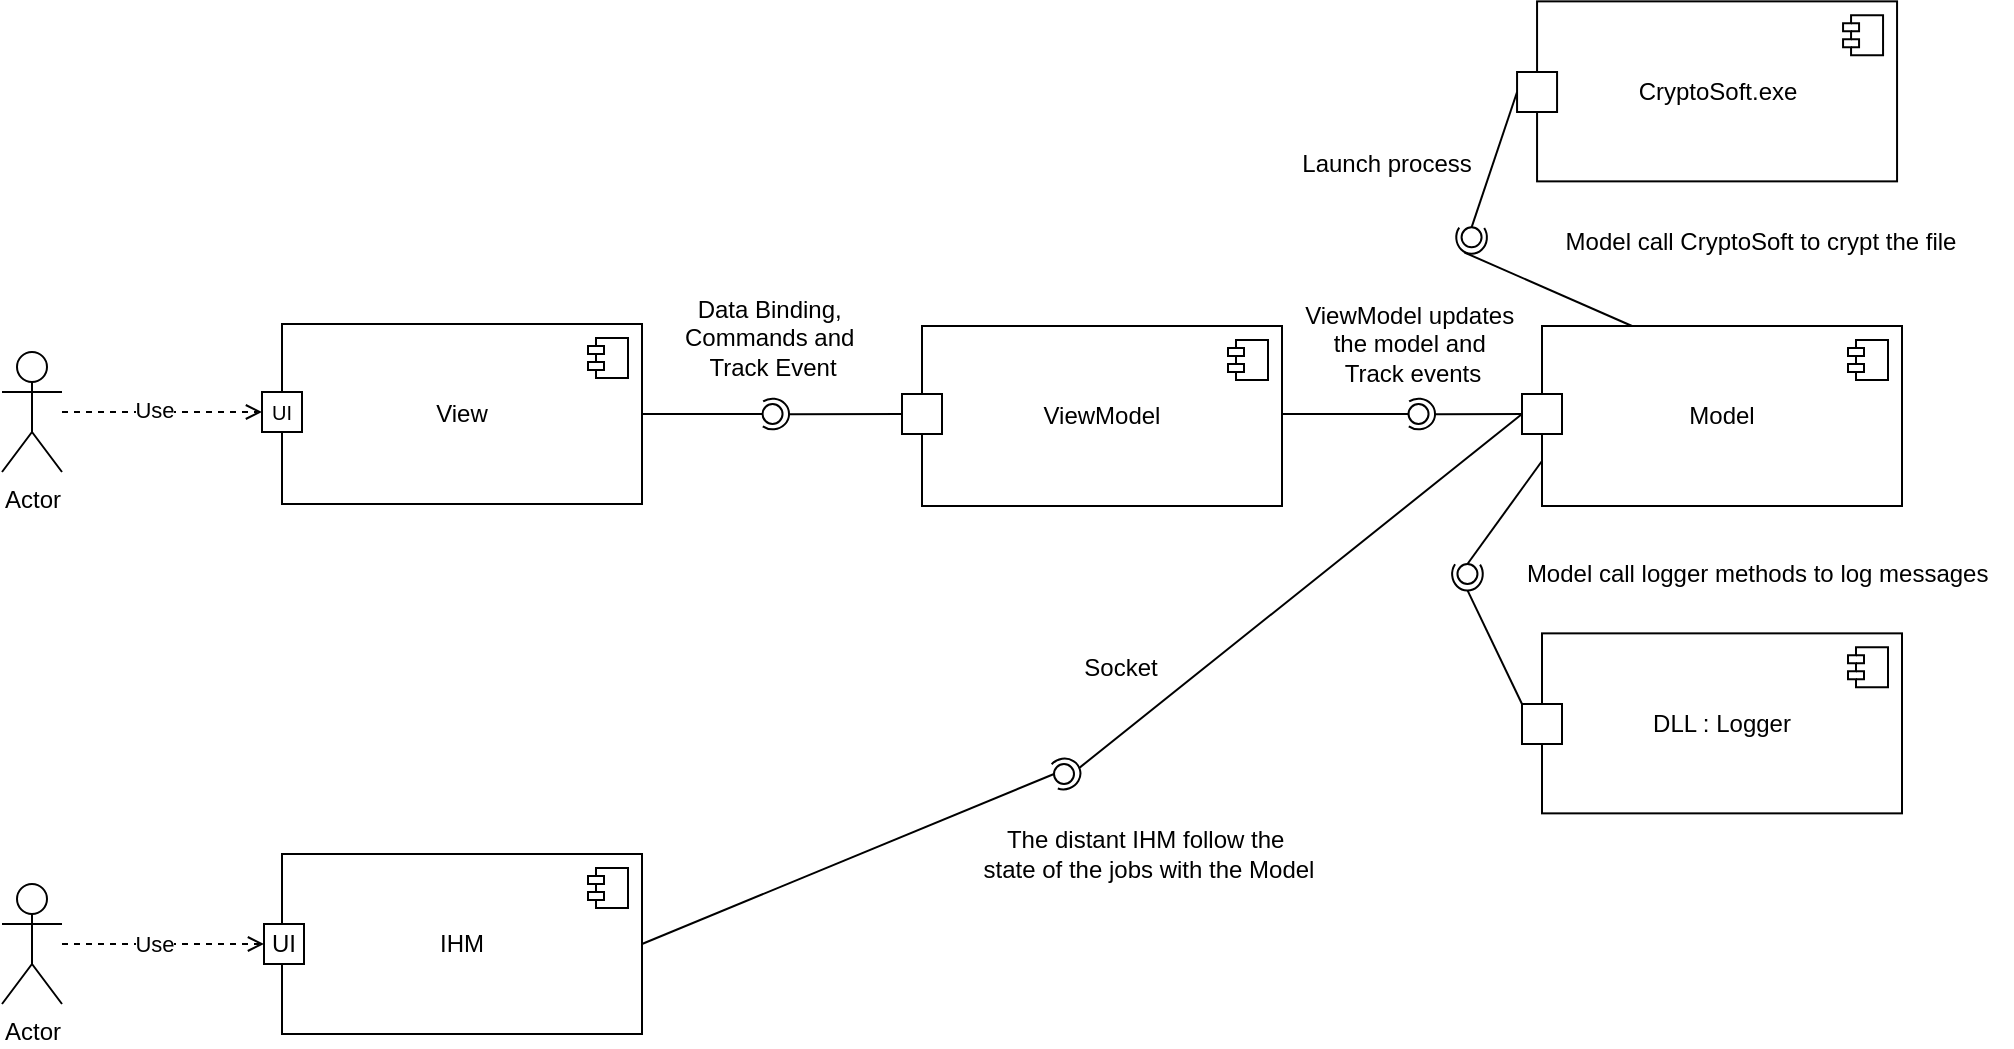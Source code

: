 <mxfile version="27.0.6">
  <diagram name="Page-1" id="gz-QfjbXlikXjazIlR9_">
    <mxGraphModel grid="0" page="0" gridSize="10" guides="1" tooltips="1" connect="1" arrows="1" fold="1" pageScale="1" pageWidth="827" pageHeight="1169" math="0" shadow="0">
      <root>
        <mxCell id="0" />
        <mxCell id="1" parent="0" />
        <mxCell id="FEoMIfNOsacfGY0lLskT-38" value="View" style="html=1;dropTarget=0;whiteSpace=wrap;" vertex="1" parent="1">
          <mxGeometry x="590" y="170" width="180" height="90" as="geometry" />
        </mxCell>
        <mxCell id="FEoMIfNOsacfGY0lLskT-39" value="" style="shape=module;jettyWidth=8;jettyHeight=4;" vertex="1" parent="FEoMIfNOsacfGY0lLskT-38">
          <mxGeometry x="1" width="20" height="20" relative="1" as="geometry">
            <mxPoint x="-27" y="7" as="offset" />
          </mxGeometry>
        </mxCell>
        <mxCell id="FEoMIfNOsacfGY0lLskT-40" value="ViewModel" style="html=1;dropTarget=0;whiteSpace=wrap;" vertex="1" parent="1">
          <mxGeometry x="910" y="171" width="180" height="90" as="geometry" />
        </mxCell>
        <mxCell id="FEoMIfNOsacfGY0lLskT-41" value="" style="shape=module;jettyWidth=8;jettyHeight=4;" vertex="1" parent="FEoMIfNOsacfGY0lLskT-40">
          <mxGeometry x="1" width="20" height="20" relative="1" as="geometry">
            <mxPoint x="-27" y="7" as="offset" />
          </mxGeometry>
        </mxCell>
        <mxCell id="FEoMIfNOsacfGY0lLskT-42" value="Model" style="html=1;dropTarget=0;whiteSpace=wrap;" vertex="1" parent="1">
          <mxGeometry x="1220" y="171" width="180" height="90" as="geometry" />
        </mxCell>
        <mxCell id="FEoMIfNOsacfGY0lLskT-43" value="" style="shape=module;jettyWidth=8;jettyHeight=4;" vertex="1" parent="FEoMIfNOsacfGY0lLskT-42">
          <mxGeometry x="1" width="20" height="20" relative="1" as="geometry">
            <mxPoint x="-27" y="7" as="offset" />
          </mxGeometry>
        </mxCell>
        <mxCell id="FEoMIfNOsacfGY0lLskT-44" value="DLL : Logger" style="html=1;dropTarget=0;whiteSpace=wrap;" vertex="1" parent="1">
          <mxGeometry x="1220" y="324.68" width="180" height="90" as="geometry" />
        </mxCell>
        <mxCell id="FEoMIfNOsacfGY0lLskT-45" value="" style="shape=module;jettyWidth=8;jettyHeight=4;" vertex="1" parent="FEoMIfNOsacfGY0lLskT-44">
          <mxGeometry x="1" width="20" height="20" relative="1" as="geometry">
            <mxPoint x="-27" y="7" as="offset" />
          </mxGeometry>
        </mxCell>
        <mxCell id="FEoMIfNOsacfGY0lLskT-46" value="Actor" style="shape=umlActor;verticalLabelPosition=bottom;verticalAlign=top;html=1;outlineConnect=0;" vertex="1" parent="1">
          <mxGeometry x="450" y="184" width="30" height="60" as="geometry" />
        </mxCell>
        <mxCell id="FEoMIfNOsacfGY0lLskT-47" value="" style="whiteSpace=wrap;html=1;aspect=fixed;" vertex="1" parent="1">
          <mxGeometry x="580" y="204" width="20" height="20" as="geometry" />
        </mxCell>
        <mxCell id="FEoMIfNOsacfGY0lLskT-48" value="&lt;font style=&quot;font-size: 10px;&quot;&gt;UI&lt;/font&gt;" style="text;html=1;align=center;verticalAlign=middle;whiteSpace=wrap;rounded=0;" vertex="1" parent="1">
          <mxGeometry x="560" y="199" width="60" height="30" as="geometry" />
        </mxCell>
        <mxCell id="FEoMIfNOsacfGY0lLskT-49" value="" style="endArrow=open;html=1;rounded=0;entryX=0;entryY=0.5;entryDx=0;entryDy=0;endFill=0;dashed=1;" edge="1" parent="1" source="FEoMIfNOsacfGY0lLskT-46" target="FEoMIfNOsacfGY0lLskT-47">
          <mxGeometry width="50" height="50" relative="1" as="geometry">
            <mxPoint x="570" y="390" as="sourcePoint" />
            <mxPoint x="620" y="340" as="targetPoint" />
            <Array as="points" />
          </mxGeometry>
        </mxCell>
        <mxCell id="FEoMIfNOsacfGY0lLskT-50" value="Use" style="edgeLabel;html=1;align=center;verticalAlign=middle;resizable=0;points=[];" connectable="0" vertex="1" parent="FEoMIfNOsacfGY0lLskT-49">
          <mxGeometry x="-0.091" y="1" relative="1" as="geometry">
            <mxPoint as="offset" />
          </mxGeometry>
        </mxCell>
        <mxCell id="7iOw_5FngOYFJy2I7HHK-38" value="" style="whiteSpace=wrap;html=1;aspect=fixed;" vertex="1" parent="1">
          <mxGeometry x="900" y="205" width="20" height="20" as="geometry" />
        </mxCell>
        <mxCell id="FEoMIfNOsacfGY0lLskT-51" value="" style="endArrow=none;html=1;rounded=0;exitX=1;exitY=0.5;exitDx=0;exitDy=0;entryX=0;entryY=0.5;entryDx=0;entryDy=0;" edge="1" parent="1" source="FEoMIfNOsacfGY0lLskT-38" target="FEoMIfNOsacfGY0lLskT-52">
          <mxGeometry width="50" height="50" relative="1" as="geometry">
            <mxPoint x="790" y="330" as="sourcePoint" />
            <mxPoint x="830" y="214" as="targetPoint" />
          </mxGeometry>
        </mxCell>
        <mxCell id="FEoMIfNOsacfGY0lLskT-52" value="" style="ellipse;whiteSpace=wrap;html=1;aspect=fixed;" vertex="1" parent="1">
          <mxGeometry x="830.27" y="210" width="10" height="10" as="geometry" />
        </mxCell>
        <mxCell id="FEoMIfNOsacfGY0lLskT-53" value="" style="endArrow=none;html=1;rounded=0;exitX=0.01;exitY=0.493;exitDx=0;exitDy=0;entryX=0;entryY=0.5;entryDx=0;entryDy=0;exitPerimeter=0;" edge="1" parent="1" source="FEoMIfNOsacfGY0lLskT-54" target="7iOw_5FngOYFJy2I7HHK-38">
          <mxGeometry width="50" height="50" relative="1" as="geometry">
            <mxPoint x="850" y="213.91" as="sourcePoint" />
            <mxPoint x="890" y="213.91" as="targetPoint" />
          </mxGeometry>
        </mxCell>
        <mxCell id="FEoMIfNOsacfGY0lLskT-54" value="" style="verticalLabelPosition=bottom;verticalAlign=top;html=1;shape=mxgraph.basic.arc;startAngle=0.404;endAngle=0.1;rotation=-180;" vertex="1" parent="1">
          <mxGeometry x="827" y="207.34" width="16.53" height="15.32" as="geometry" />
        </mxCell>
        <mxCell id="7iOw_5FngOYFJy2I7HHK-42" value="Data Binding,&amp;nbsp;&lt;div&gt;Commands and&amp;nbsp;&lt;/div&gt;&lt;div&gt;Track Event&lt;/div&gt;" style="text;html=1;align=center;verticalAlign=middle;resizable=0;points=[];autosize=1;strokeColor=none;fillColor=none;" vertex="1" parent="1">
          <mxGeometry x="780.27" y="147.34" width="110" height="60" as="geometry" />
        </mxCell>
        <mxCell id="7iOw_5FngOYFJy2I7HHK-43" value="ViewModel updates&amp;nbsp;&lt;div&gt;the model and&amp;nbsp;&lt;/div&gt;&lt;div&gt;Track events&lt;/div&gt;" style="text;html=1;align=center;verticalAlign=middle;resizable=0;points=[];autosize=1;strokeColor=none;fillColor=none;" vertex="1" parent="1">
          <mxGeometry x="1090" y="150" width="130" height="60" as="geometry" />
        </mxCell>
        <mxCell id="7iOw_5FngOYFJy2I7HHK-49" value="" style="ellipse;whiteSpace=wrap;html=1;aspect=fixed;" vertex="1" parent="1">
          <mxGeometry x="1153.27" y="210" width="10" height="10" as="geometry" />
        </mxCell>
        <mxCell id="7iOw_5FngOYFJy2I7HHK-50" value="" style="endArrow=none;html=1;rounded=0;exitX=0.01;exitY=0.493;exitDx=0;exitDy=0;entryX=0;entryY=0.5;entryDx=0;entryDy=0;exitPerimeter=0;" edge="1" parent="1" source="7iOw_5FngOYFJy2I7HHK-51">
          <mxGeometry width="50" height="50" relative="1" as="geometry">
            <mxPoint x="1170" y="214.91" as="sourcePoint" />
            <mxPoint x="1220" y="215" as="targetPoint" />
          </mxGeometry>
        </mxCell>
        <mxCell id="7iOw_5FngOYFJy2I7HHK-51" value="" style="verticalLabelPosition=bottom;verticalAlign=top;html=1;shape=mxgraph.basic.arc;startAngle=0.404;endAngle=0.1;rotation=-180;" vertex="1" parent="1">
          <mxGeometry x="1150" y="207.34" width="16.53" height="15.32" as="geometry" />
        </mxCell>
        <mxCell id="7iOw_5FngOYFJy2I7HHK-52" value="" style="endArrow=none;html=1;rounded=0;exitX=1;exitY=0.5;exitDx=0;exitDy=0;entryX=0;entryY=0.5;entryDx=0;entryDy=0;" edge="1" parent="1" target="7iOw_5FngOYFJy2I7HHK-49">
          <mxGeometry width="50" height="50" relative="1" as="geometry">
            <mxPoint x="1090" y="215" as="sourcePoint" />
            <mxPoint x="1230" y="224" as="targetPoint" />
          </mxGeometry>
        </mxCell>
        <mxCell id="FEoMIfNOsacfGY0lLskT-60" value="" style="endArrow=none;html=1;rounded=0;exitX=1;exitY=0.5;exitDx=0;exitDy=0;entryX=0;entryY=0.75;entryDx=0;entryDy=0;" edge="1" parent="1" source="7iOw_5FngOYFJy2I7HHK-54" target="FEoMIfNOsacfGY0lLskT-42">
          <mxGeometry width="50" height="50" relative="1" as="geometry">
            <mxPoint x="1161.954" y="340" as="sourcePoint" />
            <mxPoint x="1220" y="215" as="targetPoint" />
          </mxGeometry>
        </mxCell>
        <mxCell id="7iOw_5FngOYFJy2I7HHK-58" style="rounded=0;orthogonalLoop=1;jettySize=auto;html=1;exitX=0;exitY=0.5;exitDx=0;exitDy=0;entryX=0;entryY=0.5;entryDx=0;entryDy=0;endArrow=none;startFill=0;" edge="1" parent="1" source="7iOw_5FngOYFJy2I7HHK-61" target="FEoMIfNOsacfGY0lLskT-44">
          <mxGeometry relative="1" as="geometry" />
        </mxCell>
        <mxCell id="7iOw_5FngOYFJy2I7HHK-54" value="" style="ellipse;whiteSpace=wrap;html=1;aspect=fixed;rotation=-90;" vertex="1" parent="1">
          <mxGeometry x="1177.73" y="290" width="10" height="10" as="geometry" />
        </mxCell>
        <mxCell id="7iOw_5FngOYFJy2I7HHK-56" value="" style="verticalLabelPosition=bottom;verticalAlign=top;html=1;shape=mxgraph.basic.arc;startAngle=0.404;endAngle=0.1;rotation=-90;" vertex="1" parent="1">
          <mxGeometry x="1174.46" y="287.34" width="16.53" height="15.32" as="geometry" />
        </mxCell>
        <mxCell id="FEoMIfNOsacfGY0lLskT-62" value="Model call logger methods to log messages&amp;nbsp;" style="text;html=1;align=center;verticalAlign=middle;resizable=0;points=[];autosize=1;strokeColor=none;fillColor=none;" vertex="1" parent="1">
          <mxGeometry x="1203" y="282" width="252" height="26" as="geometry" />
        </mxCell>
        <mxCell id="7iOw_5FngOYFJy2I7HHK-57" value="" style="whiteSpace=wrap;html=1;aspect=fixed;" vertex="1" parent="1">
          <mxGeometry x="1210" y="205" width="20" height="20" as="geometry" />
        </mxCell>
        <mxCell id="7iOw_5FngOYFJy2I7HHK-62" value="" style="rounded=0;orthogonalLoop=1;jettySize=auto;html=1;exitX=0.004;exitY=0.502;exitDx=0;exitDy=0;entryX=0;entryY=0;entryDx=0;entryDy=0;endArrow=none;startFill=0;exitPerimeter=0;" edge="1" parent="1" source="7iOw_5FngOYFJy2I7HHK-56" target="7iOw_5FngOYFJy2I7HHK-61">
          <mxGeometry relative="1" as="geometry">
            <mxPoint x="1183" y="300" as="sourcePoint" />
            <mxPoint x="1220" y="370" as="targetPoint" />
          </mxGeometry>
        </mxCell>
        <mxCell id="7iOw_5FngOYFJy2I7HHK-61" value="" style="whiteSpace=wrap;html=1;aspect=fixed;" vertex="1" parent="1">
          <mxGeometry x="1210" y="360" width="20" height="20" as="geometry" />
        </mxCell>
        <mxCell id="PVhSLUXcIGaHU8hDPBPC-1" value="CryptoSoft.exe" style="html=1;dropTarget=0;whiteSpace=wrap;" vertex="1" parent="1">
          <mxGeometry x="1217.53" y="8.68" width="180" height="90" as="geometry" />
        </mxCell>
        <mxCell id="PVhSLUXcIGaHU8hDPBPC-2" value="" style="shape=module;jettyWidth=8;jettyHeight=4;" vertex="1" parent="PVhSLUXcIGaHU8hDPBPC-1">
          <mxGeometry x="1" width="20" height="20" relative="1" as="geometry">
            <mxPoint x="-27" y="7" as="offset" />
          </mxGeometry>
        </mxCell>
        <mxCell id="PVhSLUXcIGaHU8hDPBPC-3" value="" style="endArrow=none;html=1;rounded=0;exitX=0.04;exitY=0.269;exitDx=0;exitDy=0;entryX=0.25;entryY=0;entryDx=0;entryDy=0;exitPerimeter=0;" edge="1" parent="1" source="PVhSLUXcIGaHU8hDPBPC-6" target="FEoMIfNOsacfGY0lLskT-42">
          <mxGeometry width="50" height="50" relative="1" as="geometry">
            <mxPoint x="1144.954" y="139" as="sourcePoint" />
            <mxPoint x="1203" y="38" as="targetPoint" />
          </mxGeometry>
        </mxCell>
        <mxCell id="PVhSLUXcIGaHU8hDPBPC-4" style="rounded=0;orthogonalLoop=1;jettySize=auto;html=1;exitX=0;exitY=0.5;exitDx=0;exitDy=0;entryX=0;entryY=0.5;entryDx=0;entryDy=0;endArrow=none;startFill=0;" edge="1" parent="1" source="PVhSLUXcIGaHU8hDPBPC-9" target="PVhSLUXcIGaHU8hDPBPC-1">
          <mxGeometry relative="1" as="geometry" />
        </mxCell>
        <mxCell id="PVhSLUXcIGaHU8hDPBPC-5" value="" style="ellipse;whiteSpace=wrap;html=1;aspect=fixed;rotation=-90;" vertex="1" parent="1">
          <mxGeometry x="1179.79" y="121.66" width="10" height="10" as="geometry" />
        </mxCell>
        <mxCell id="PVhSLUXcIGaHU8hDPBPC-6" value="" style="verticalLabelPosition=bottom;verticalAlign=top;html=1;shape=mxgraph.basic.arc;startAngle=0.404;endAngle=0.1;rotation=-90;" vertex="1" parent="1">
          <mxGeometry x="1176.53" y="119.0" width="16.53" height="15.32" as="geometry" />
        </mxCell>
        <mxCell id="PVhSLUXcIGaHU8hDPBPC-7" value="Model call CryptoSoft to crypt the file" style="text;html=1;align=center;verticalAlign=middle;resizable=0;points=[];autosize=1;strokeColor=none;fillColor=none;" vertex="1" parent="1">
          <mxGeometry x="1222.5" y="116" width="213" height="26" as="geometry" />
        </mxCell>
        <mxCell id="PVhSLUXcIGaHU8hDPBPC-8" value="" style="rounded=0;orthogonalLoop=1;jettySize=auto;html=1;exitX=1;exitY=0.5;exitDx=0;exitDy=0;entryX=0;entryY=0.5;entryDx=0;entryDy=0;endArrow=none;startFill=0;" edge="1" parent="1" source="PVhSLUXcIGaHU8hDPBPC-5" target="PVhSLUXcIGaHU8hDPBPC-9">
          <mxGeometry relative="1" as="geometry">
            <mxPoint x="1180.53" y="-16" as="sourcePoint" />
            <mxPoint x="1217.53" y="54" as="targetPoint" />
          </mxGeometry>
        </mxCell>
        <mxCell id="PVhSLUXcIGaHU8hDPBPC-9" value="" style="whiteSpace=wrap;html=1;aspect=fixed;" vertex="1" parent="1">
          <mxGeometry x="1207.53" y="44" width="20" height="20" as="geometry" />
        </mxCell>
        <mxCell id="d16FPQd9H1ae3KxD854l-1" value="Actor" style="shape=umlActor;verticalLabelPosition=bottom;verticalAlign=top;html=1;outlineConnect=0;" vertex="1" parent="1">
          <mxGeometry x="450" y="450" width="30" height="60" as="geometry" />
        </mxCell>
        <mxCell id="d16FPQd9H1ae3KxD854l-2" value="IHM" style="html=1;dropTarget=0;whiteSpace=wrap;" vertex="1" parent="1">
          <mxGeometry x="590" y="435" width="180" height="90" as="geometry" />
        </mxCell>
        <mxCell id="d16FPQd9H1ae3KxD854l-3" value="" style="shape=module;jettyWidth=8;jettyHeight=4;" vertex="1" parent="d16FPQd9H1ae3KxD854l-2">
          <mxGeometry x="1" width="20" height="20" relative="1" as="geometry">
            <mxPoint x="-27" y="7" as="offset" />
          </mxGeometry>
        </mxCell>
        <mxCell id="d16FPQd9H1ae3KxD854l-5" value="UI" style="whiteSpace=wrap;html=1;aspect=fixed;" vertex="1" parent="1">
          <mxGeometry x="581" y="470" width="20" height="20" as="geometry" />
        </mxCell>
        <mxCell id="d16FPQd9H1ae3KxD854l-6" value="" style="endArrow=open;html=1;rounded=0;entryX=0;entryY=0.5;entryDx=0;entryDy=0;endFill=0;dashed=1;" edge="1" parent="1" target="d16FPQd9H1ae3KxD854l-5" source="d16FPQd9H1ae3KxD854l-1">
          <mxGeometry width="50" height="50" relative="1" as="geometry">
            <mxPoint x="458" y="480" as="sourcePoint" />
            <mxPoint x="560" y="479.66" as="targetPoint" />
            <Array as="points" />
          </mxGeometry>
        </mxCell>
        <mxCell id="d16FPQd9H1ae3KxD854l-7" value="Use" style="edgeLabel;html=1;align=center;verticalAlign=middle;resizable=0;points=[];" connectable="0" vertex="1" parent="d16FPQd9H1ae3KxD854l-6">
          <mxGeometry x="-0.091" y="1" relative="1" as="geometry">
            <mxPoint y="1" as="offset" />
          </mxGeometry>
        </mxCell>
        <mxCell id="d16FPQd9H1ae3KxD854l-8" value="" style="endArrow=none;html=1;rounded=0;exitX=1;exitY=0.5;exitDx=0;exitDy=0;entryX=0.5;entryY=0;entryDx=0;entryDy=0;" edge="1" parent="1" source="d16FPQd9H1ae3KxD854l-2" target="d16FPQd9H1ae3KxD854l-9">
          <mxGeometry width="50" height="50" relative="1" as="geometry">
            <mxPoint x="800" y="482.58" as="sourcePoint" />
            <mxPoint x="971" y="401" as="targetPoint" />
          </mxGeometry>
        </mxCell>
        <mxCell id="d16FPQd9H1ae3KxD854l-9" value="" style="ellipse;whiteSpace=wrap;html=1;aspect=fixed;rotation=-90;" vertex="1" parent="1">
          <mxGeometry x="976" y="390" width="10" height="10" as="geometry" />
        </mxCell>
        <mxCell id="d16FPQd9H1ae3KxD854l-10" value="" style="verticalLabelPosition=bottom;verticalAlign=top;html=1;shape=mxgraph.basic.arc;startAngle=0.404;endAngle=0.1;rotation=-195;" vertex="1" parent="1">
          <mxGeometry x="972.73" y="387.34" width="16.53" height="15.32" as="geometry" />
        </mxCell>
        <mxCell id="d16FPQd9H1ae3KxD854l-12" value="" style="endArrow=none;html=1;rounded=0;exitX=0.026;exitY=0.554;exitDx=0;exitDy=0;entryX=0;entryY=0.5;entryDx=0;entryDy=0;exitPerimeter=0;" edge="1" parent="1" source="d16FPQd9H1ae3KxD854l-10" target="7iOw_5FngOYFJy2I7HHK-57">
          <mxGeometry width="50" height="50" relative="1" as="geometry">
            <mxPoint x="1088" y="305" as="sourcePoint" />
            <mxPoint x="1142" y="305" as="targetPoint" />
          </mxGeometry>
        </mxCell>
        <mxCell id="d16FPQd9H1ae3KxD854l-13" value="The distant IHM follow the&amp;nbsp;&lt;div&gt;state of the jobs with the Model&lt;/div&gt;" style="text;html=1;align=center;verticalAlign=middle;resizable=0;points=[];autosize=1;strokeColor=none;fillColor=none;" vertex="1" parent="1">
          <mxGeometry x="931" y="414.68" width="183" height="41" as="geometry" />
        </mxCell>
        <mxCell id="O6xHEpSYZtXiVDvcdWWx-2" value="Launch process" style="text;html=1;align=center;verticalAlign=middle;resizable=0;points=[];autosize=1;strokeColor=none;fillColor=none;" vertex="1" parent="1">
          <mxGeometry x="1090.06" y="77" width="103" height="26" as="geometry" />
        </mxCell>
        <mxCell id="O6xHEpSYZtXiVDvcdWWx-3" value="Socket" style="text;html=1;align=center;verticalAlign=middle;resizable=0;points=[];autosize=1;strokeColor=none;fillColor=none;" vertex="1" parent="1">
          <mxGeometry x="981" y="329" width="55" height="26" as="geometry" />
        </mxCell>
      </root>
    </mxGraphModel>
  </diagram>
</mxfile>
